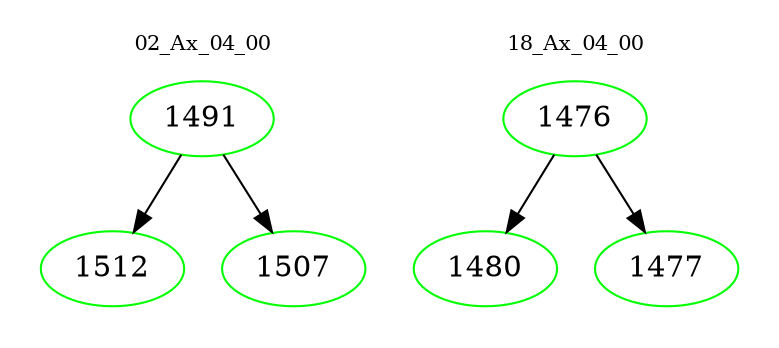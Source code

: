 digraph{
subgraph cluster_0 {
color = white
label = "02_Ax_04_00";
fontsize=10;
T0_1491 [label="1491", color="green"]
T0_1491 -> T0_1512 [color="black"]
T0_1512 [label="1512", color="green"]
T0_1491 -> T0_1507 [color="black"]
T0_1507 [label="1507", color="green"]
}
subgraph cluster_1 {
color = white
label = "18_Ax_04_00";
fontsize=10;
T1_1476 [label="1476", color="green"]
T1_1476 -> T1_1480 [color="black"]
T1_1480 [label="1480", color="green"]
T1_1476 -> T1_1477 [color="black"]
T1_1477 [label="1477", color="green"]
}
}

